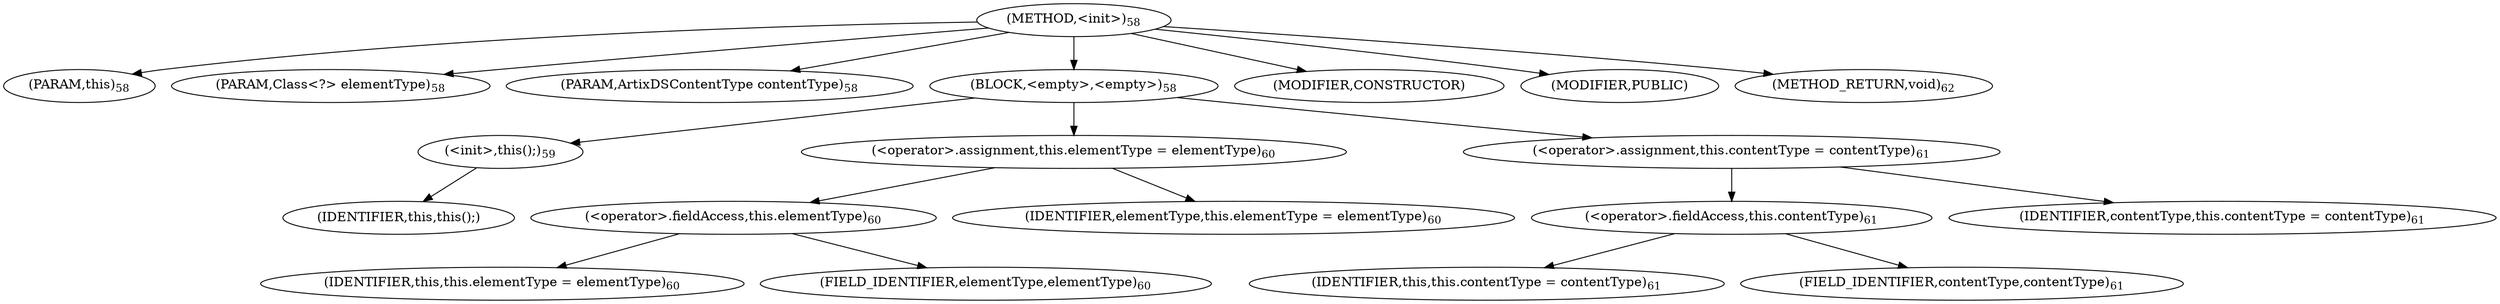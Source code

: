 digraph "&lt;init&gt;" {  
"87" [label = <(METHOD,&lt;init&gt;)<SUB>58</SUB>> ]
"9" [label = <(PARAM,this)<SUB>58</SUB>> ]
"88" [label = <(PARAM,Class&lt;?&gt; elementType)<SUB>58</SUB>> ]
"89" [label = <(PARAM,ArtixDSContentType contentType)<SUB>58</SUB>> ]
"90" [label = <(BLOCK,&lt;empty&gt;,&lt;empty&gt;)<SUB>58</SUB>> ]
"91" [label = <(&lt;init&gt;,this();)<SUB>59</SUB>> ]
"8" [label = <(IDENTIFIER,this,this();)> ]
"92" [label = <(&lt;operator&gt;.assignment,this.elementType = elementType)<SUB>60</SUB>> ]
"93" [label = <(&lt;operator&gt;.fieldAccess,this.elementType)<SUB>60</SUB>> ]
"10" [label = <(IDENTIFIER,this,this.elementType = elementType)<SUB>60</SUB>> ]
"94" [label = <(FIELD_IDENTIFIER,elementType,elementType)<SUB>60</SUB>> ]
"95" [label = <(IDENTIFIER,elementType,this.elementType = elementType)<SUB>60</SUB>> ]
"96" [label = <(&lt;operator&gt;.assignment,this.contentType = contentType)<SUB>61</SUB>> ]
"97" [label = <(&lt;operator&gt;.fieldAccess,this.contentType)<SUB>61</SUB>> ]
"11" [label = <(IDENTIFIER,this,this.contentType = contentType)<SUB>61</SUB>> ]
"98" [label = <(FIELD_IDENTIFIER,contentType,contentType)<SUB>61</SUB>> ]
"99" [label = <(IDENTIFIER,contentType,this.contentType = contentType)<SUB>61</SUB>> ]
"100" [label = <(MODIFIER,CONSTRUCTOR)> ]
"101" [label = <(MODIFIER,PUBLIC)> ]
"102" [label = <(METHOD_RETURN,void)<SUB>62</SUB>> ]
  "87" -> "9" 
  "87" -> "88" 
  "87" -> "89" 
  "87" -> "90" 
  "87" -> "100" 
  "87" -> "101" 
  "87" -> "102" 
  "90" -> "91" 
  "90" -> "92" 
  "90" -> "96" 
  "91" -> "8" 
  "92" -> "93" 
  "92" -> "95" 
  "93" -> "10" 
  "93" -> "94" 
  "96" -> "97" 
  "96" -> "99" 
  "97" -> "11" 
  "97" -> "98" 
}
